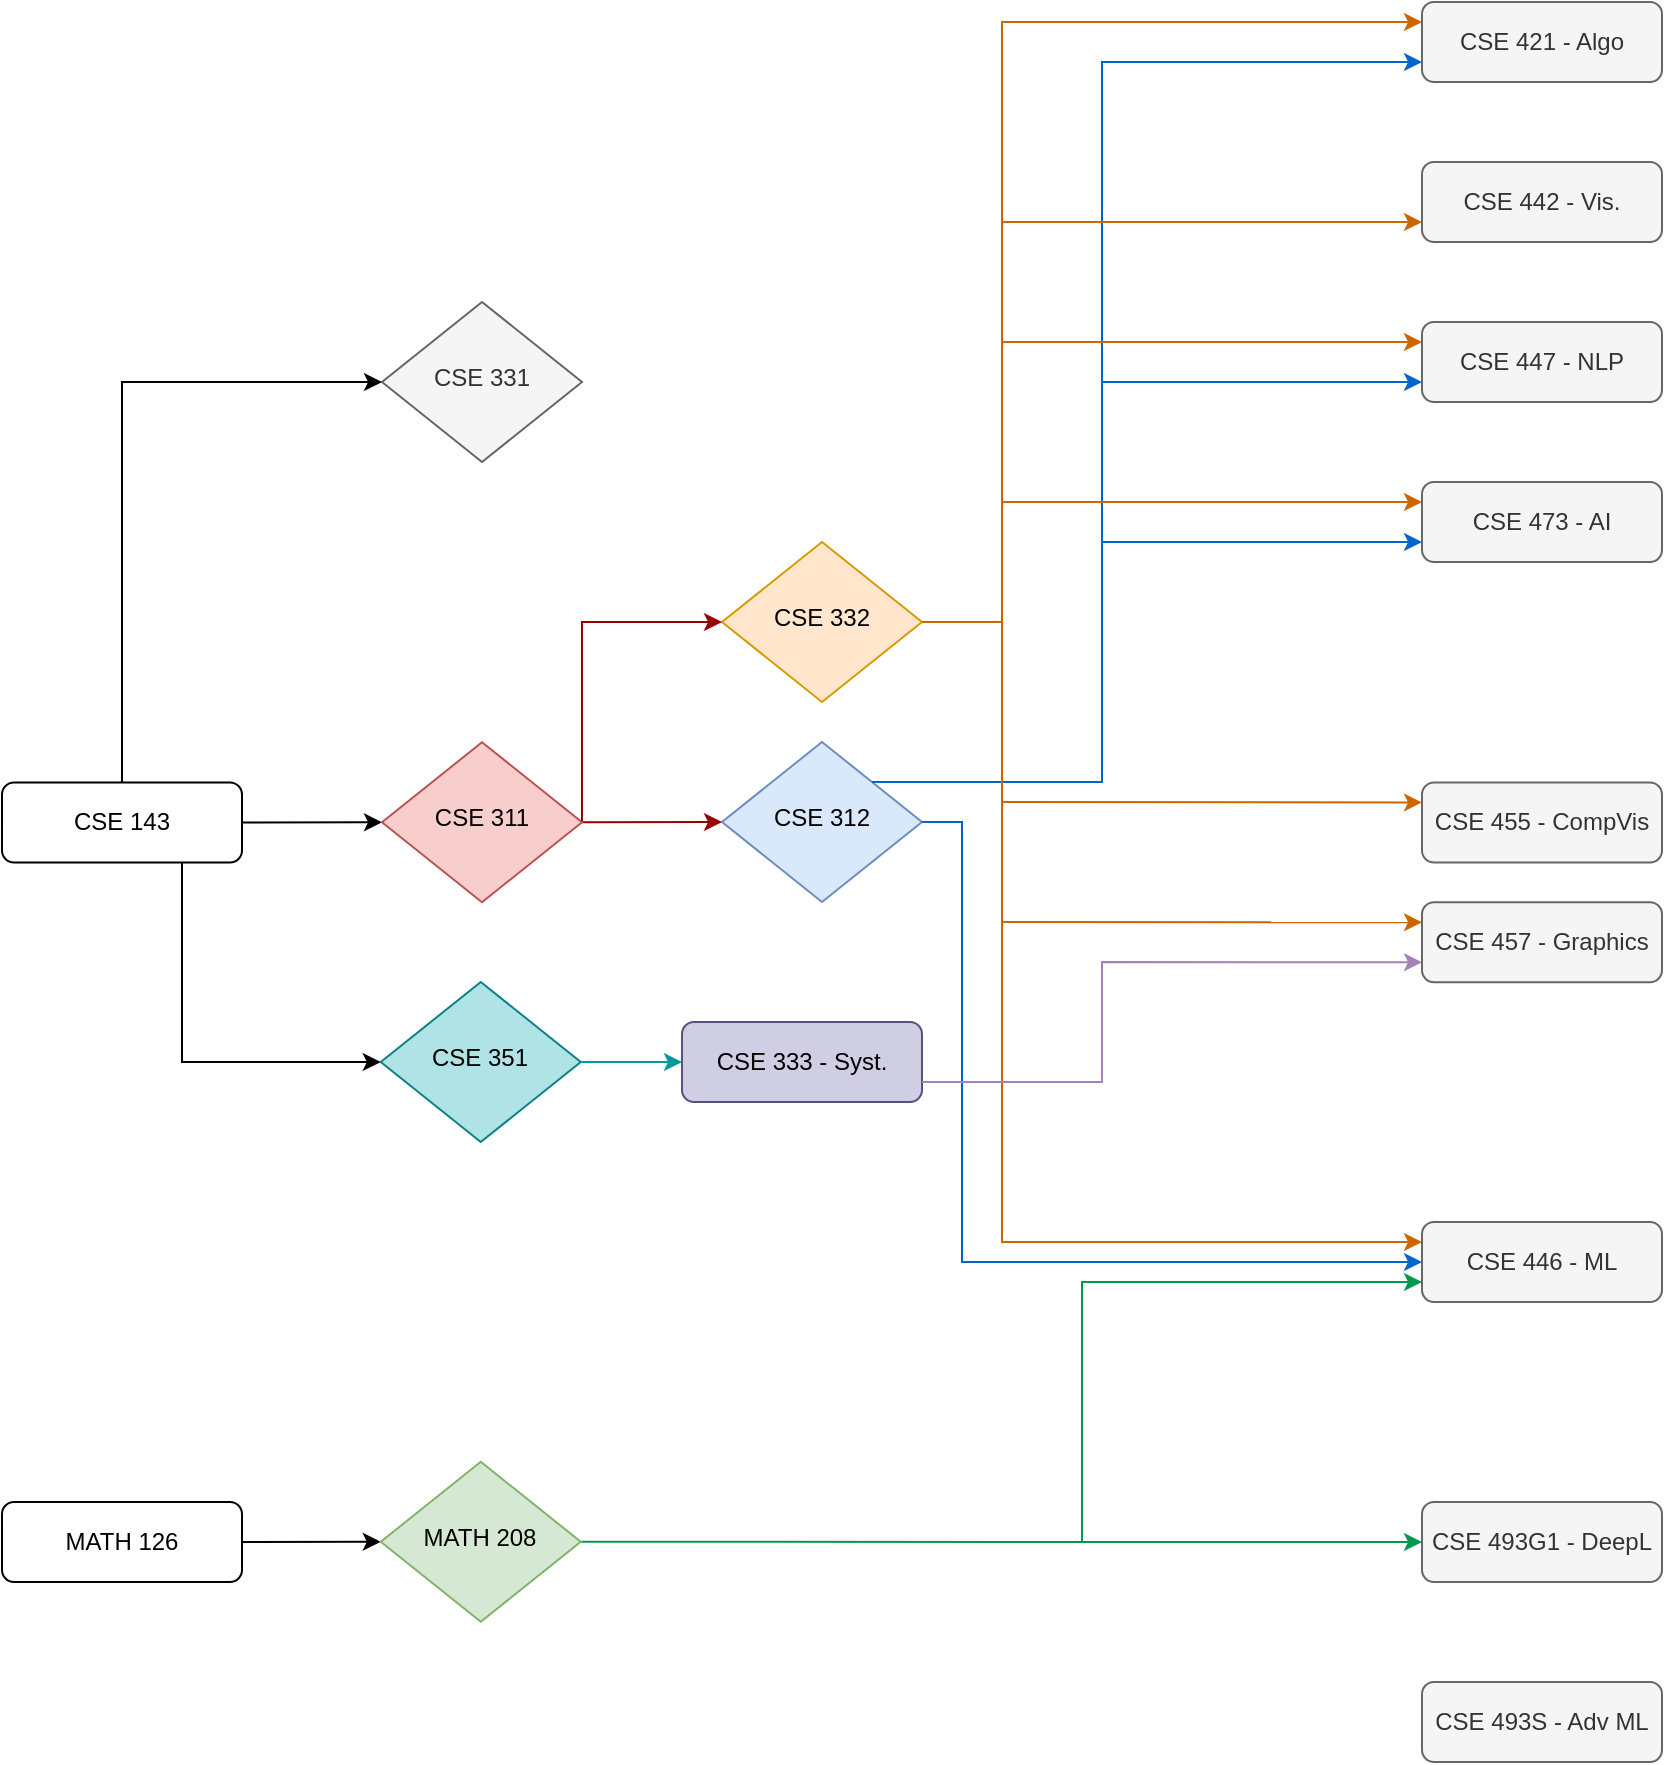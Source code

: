 <mxfile version="24.8.6">
  <diagram id="C5RBs43oDa-KdzZeNtuy" name="Page-1">
    <mxGraphModel dx="2139" dy="833" grid="1" gridSize="10" guides="1" tooltips="1" connect="1" arrows="1" fold="1" page="1" pageScale="1" pageWidth="827" pageHeight="1169" math="0" shadow="0">
      <root>
        <mxCell id="WIyWlLk6GJQsqaUBKTNV-0" />
        <mxCell id="WIyWlLk6GJQsqaUBKTNV-1" parent="WIyWlLk6GJQsqaUBKTNV-0" />
        <mxCell id="yJDKLL-mW4QxloJMJQi_-3" value="" style="endArrow=classic;html=1;rounded=0;exitX=1;exitY=0.5;exitDx=0;exitDy=0;entryX=0;entryY=0.5;entryDx=0;entryDy=0;" parent="WIyWlLk6GJQsqaUBKTNV-1" source="yJDKLL-mW4QxloJMJQi_-0" target="yJDKLL-mW4QxloJMJQi_-2" edge="1">
          <mxGeometry width="50" height="50" relative="1" as="geometry">
            <mxPoint x="-650" y="470" as="sourcePoint" />
            <mxPoint x="-600" y="420" as="targetPoint" />
          </mxGeometry>
        </mxCell>
        <mxCell id="yJDKLL-mW4QxloJMJQi_-9" value="CSE 312" style="rhombus;whiteSpace=wrap;html=1;shadow=0;fontFamily=Helvetica;fontSize=12;align=center;strokeWidth=1;spacing=6;spacingTop=-4;fillColor=#dae8fc;strokeColor=#6c8ebf;" parent="WIyWlLk6GJQsqaUBKTNV-1" vertex="1">
          <mxGeometry x="-400" y="430" width="100" height="80" as="geometry" />
        </mxCell>
        <mxCell id="yJDKLL-mW4QxloJMJQi_-12" value="CSE 332" style="rhombus;whiteSpace=wrap;html=1;shadow=0;fontFamily=Helvetica;fontSize=12;align=center;strokeWidth=1;spacing=6;spacingTop=-4;fillColor=#ffe6cc;strokeColor=#d79b00;" parent="WIyWlLk6GJQsqaUBKTNV-1" vertex="1">
          <mxGeometry x="-400" y="330" width="100" height="80" as="geometry" />
        </mxCell>
        <mxCell id="yJDKLL-mW4QxloJMJQi_-13" value="" style="endArrow=classic;html=1;rounded=0;entryX=0;entryY=0.5;entryDx=0;entryDy=0;exitX=1;exitY=0.5;exitDx=0;exitDy=0;strokeColor=#990000;" parent="WIyWlLk6GJQsqaUBKTNV-1" source="WIyWlLk6GJQsqaUBKTNV-6" target="yJDKLL-mW4QxloJMJQi_-12" edge="1">
          <mxGeometry width="50" height="50" relative="1" as="geometry">
            <mxPoint x="-440" y="540" as="sourcePoint" />
            <mxPoint x="-420" y="290" as="targetPoint" />
            <Array as="points">
              <mxPoint x="-470" y="370" />
            </Array>
          </mxGeometry>
        </mxCell>
        <mxCell id="yJDKLL-mW4QxloJMJQi_-14" value="CSE 331" style="rhombus;whiteSpace=wrap;html=1;shadow=0;fontFamily=Helvetica;fontSize=12;align=center;strokeWidth=1;spacing=6;spacingTop=-4;fillColor=#f5f5f5;fontColor=#333333;strokeColor=#666666;" parent="WIyWlLk6GJQsqaUBKTNV-1" vertex="1">
          <mxGeometry x="-570" y="210" width="100" height="80" as="geometry" />
        </mxCell>
        <mxCell id="yJDKLL-mW4QxloJMJQi_-19" value="" style="endArrow=classic;html=1;rounded=0;entryX=0;entryY=0.5;entryDx=0;entryDy=0;exitX=0.5;exitY=0;exitDx=0;exitDy=0;" parent="WIyWlLk6GJQsqaUBKTNV-1" source="WIyWlLk6GJQsqaUBKTNV-3" target="yJDKLL-mW4QxloJMJQi_-14" edge="1">
          <mxGeometry width="50" height="50" relative="1" as="geometry">
            <mxPoint x="-630" y="440" as="sourcePoint" />
            <mxPoint x="-660" y="370" as="targetPoint" />
            <Array as="points">
              <mxPoint x="-700" y="250" />
            </Array>
          </mxGeometry>
        </mxCell>
        <mxCell id="yJDKLL-mW4QxloJMJQi_-20" value="CSE 351" style="rhombus;whiteSpace=wrap;html=1;shadow=0;fontFamily=Helvetica;fontSize=12;align=center;strokeWidth=1;spacing=6;spacingTop=-4;fillColor=#b0e3e6;strokeColor=#0e8088;" parent="WIyWlLk6GJQsqaUBKTNV-1" vertex="1">
          <mxGeometry x="-570.62" y="550" width="100" height="80" as="geometry" />
        </mxCell>
        <mxCell id="yJDKLL-mW4QxloJMJQi_-21" value="" style="endArrow=classic;html=1;rounded=0;entryX=0;entryY=0.5;entryDx=0;entryDy=0;exitX=0.75;exitY=1;exitDx=0;exitDy=0;" parent="WIyWlLk6GJQsqaUBKTNV-1" source="WIyWlLk6GJQsqaUBKTNV-3" target="yJDKLL-mW4QxloJMJQi_-20" edge="1">
          <mxGeometry width="50" height="50" relative="1" as="geometry">
            <mxPoint x="-660" y="530" as="sourcePoint" />
            <mxPoint x="-580" y="346.35" as="targetPoint" />
            <Array as="points">
              <mxPoint x="-670" y="590" />
            </Array>
          </mxGeometry>
        </mxCell>
        <mxCell id="yJDKLL-mW4QxloJMJQi_-23" value="" style="endArrow=classic;html=1;rounded=0;exitX=1;exitY=0.5;exitDx=0;exitDy=0;entryX=0;entryY=0.5;entryDx=0;entryDy=0;" parent="WIyWlLk6GJQsqaUBKTNV-1" source="WIyWlLk6GJQsqaUBKTNV-3" target="WIyWlLk6GJQsqaUBKTNV-6" edge="1">
          <mxGeometry width="50" height="50" relative="1" as="geometry">
            <mxPoint x="-620" y="560" as="sourcePoint" />
            <mxPoint x="-570" y="510" as="targetPoint" />
          </mxGeometry>
        </mxCell>
        <mxCell id="yJDKLL-mW4QxloJMJQi_-26" value="CSE 421 - Algo" style="rounded=1;whiteSpace=wrap;html=1;fillColor=#f5f5f5;fontColor=#333333;strokeColor=#666666;" parent="WIyWlLk6GJQsqaUBKTNV-1" vertex="1">
          <mxGeometry x="-50" y="60" width="120" height="40" as="geometry" />
        </mxCell>
        <mxCell id="yJDKLL-mW4QxloJMJQi_-28" value="" style="endArrow=classic;html=1;rounded=0;exitX=1;exitY=0.5;exitDx=0;exitDy=0;entryX=0;entryY=0.25;entryDx=0;entryDy=0;strokeColor=#CC6600;" parent="WIyWlLk6GJQsqaUBKTNV-1" source="yJDKLL-mW4QxloJMJQi_-12" target="yJDKLL-mW4QxloJMJQi_-26" edge="1">
          <mxGeometry width="50" height="50" relative="1" as="geometry">
            <mxPoint x="-220" y="600" as="sourcePoint" />
            <mxPoint x="-170" y="550" as="targetPoint" />
            <Array as="points">
              <mxPoint x="-260" y="370" />
              <mxPoint x="-260" y="70" />
            </Array>
          </mxGeometry>
        </mxCell>
        <mxCell id="yJDKLL-mW4QxloJMJQi_-30" value="CSE 442 - Vis." style="rounded=1;whiteSpace=wrap;html=1;fillColor=#f5f5f5;fontColor=#333333;strokeColor=#666666;" parent="WIyWlLk6GJQsqaUBKTNV-1" vertex="1">
          <mxGeometry x="-50" y="140.0" width="120" height="40" as="geometry" />
        </mxCell>
        <mxCell id="yJDKLL-mW4QxloJMJQi_-33" value="CSE 446 - ML" style="rounded=1;whiteSpace=wrap;html=1;fillColor=#f5f5f5;fontColor=#333333;strokeColor=#666666;" parent="WIyWlLk6GJQsqaUBKTNV-1" vertex="1">
          <mxGeometry x="-50" y="670" width="120" height="40" as="geometry" />
        </mxCell>
        <mxCell id="yJDKLL-mW4QxloJMJQi_-34" value="" style="endArrow=classic;html=1;rounded=0;exitX=1;exitY=0.5;exitDx=0;exitDy=0;entryX=0;entryY=0.75;entryDx=0;entryDy=0;strokeColor=#00994D;" parent="WIyWlLk6GJQsqaUBKTNV-1" source="yJDKLL-mW4QxloJMJQi_-2" target="yJDKLL-mW4QxloJMJQi_-33" edge="1">
          <mxGeometry width="50" height="50" relative="1" as="geometry">
            <mxPoint x="-450" y="690" as="sourcePoint" />
            <mxPoint x="-210" y="580" as="targetPoint" />
            <Array as="points">
              <mxPoint x="-220" y="830" />
              <mxPoint x="-220" y="700" />
            </Array>
          </mxGeometry>
        </mxCell>
        <mxCell id="yJDKLL-mW4QxloJMJQi_-35" value="" style="endArrow=classic;html=1;rounded=0;exitX=1;exitY=0;exitDx=0;exitDy=0;entryX=0;entryY=0.75;entryDx=0;entryDy=0;strokeColor=#0066CC;" parent="WIyWlLk6GJQsqaUBKTNV-1" source="yJDKLL-mW4QxloJMJQi_-9" target="yJDKLL-mW4QxloJMJQi_-26" edge="1">
          <mxGeometry width="50" height="50" relative="1" as="geometry">
            <mxPoint x="-260" y="510" as="sourcePoint" />
            <mxPoint x="-210" y="460" as="targetPoint" />
            <Array as="points">
              <mxPoint x="-210" y="450" />
              <mxPoint x="-210" y="90" />
            </Array>
          </mxGeometry>
        </mxCell>
        <mxCell id="yJDKLL-mW4QxloJMJQi_-36" value="" style="endArrow=classic;html=1;rounded=0;exitX=1;exitY=0.5;exitDx=0;exitDy=0;entryX=0;entryY=0.5;entryDx=0;entryDy=0;strokeColor=#0066CC;" parent="WIyWlLk6GJQsqaUBKTNV-1" source="yJDKLL-mW4QxloJMJQi_-9" target="yJDKLL-mW4QxloJMJQi_-33" edge="1">
          <mxGeometry width="50" height="50" relative="1" as="geometry">
            <mxPoint x="-250" y="550" as="sourcePoint" />
            <mxPoint x="-200" y="500" as="targetPoint" />
            <Array as="points">
              <mxPoint x="-280" y="470" />
              <mxPoint x="-280" y="690" />
            </Array>
          </mxGeometry>
        </mxCell>
        <mxCell id="yJDKLL-mW4QxloJMJQi_-37" value="" style="endArrow=classic;html=1;rounded=0;entryX=0;entryY=0.25;entryDx=0;entryDy=0;strokeColor=#CC6600;" parent="WIyWlLk6GJQsqaUBKTNV-1" target="yJDKLL-mW4QxloJMJQi_-33" edge="1">
          <mxGeometry width="50" height="50" relative="1" as="geometry">
            <mxPoint x="-260" y="370" as="sourcePoint" />
            <mxPoint x="-170" y="470" as="targetPoint" />
            <Array as="points">
              <mxPoint x="-260" y="680" />
            </Array>
          </mxGeometry>
        </mxCell>
        <mxCell id="yJDKLL-mW4QxloJMJQi_-38" value="" style="endArrow=classic;html=1;rounded=0;exitX=1;exitY=0.5;exitDx=0;exitDy=0;entryX=0;entryY=0.5;entryDx=0;entryDy=0;strokeColor=#990000;" parent="WIyWlLk6GJQsqaUBKTNV-1" source="WIyWlLk6GJQsqaUBKTNV-6" target="yJDKLL-mW4QxloJMJQi_-9" edge="1">
          <mxGeometry width="50" height="50" relative="1" as="geometry">
            <mxPoint x="-400" y="590" as="sourcePoint" />
            <mxPoint x="-350" y="540" as="targetPoint" />
            <Array as="points">
              <mxPoint x="-470" y="470" />
            </Array>
          </mxGeometry>
        </mxCell>
        <mxCell id="yJDKLL-mW4QxloJMJQi_-39" value="CSE 447 - NLP" style="rounded=1;whiteSpace=wrap;html=1;fillColor=#f5f5f5;fontColor=#333333;strokeColor=#666666;" parent="WIyWlLk6GJQsqaUBKTNV-1" vertex="1">
          <mxGeometry x="-50" y="220" width="120" height="40" as="geometry" />
        </mxCell>
        <mxCell id="yJDKLL-mW4QxloJMJQi_-40" value="" style="endArrow=classic;html=1;rounded=0;entryX=0;entryY=0.25;entryDx=0;entryDy=0;strokeColor=#CC6600;" parent="WIyWlLk6GJQsqaUBKTNV-1" target="yJDKLL-mW4QxloJMJQi_-39" edge="1">
          <mxGeometry width="50" height="50" relative="1" as="geometry">
            <mxPoint x="-260" y="230" as="sourcePoint" />
            <mxPoint x="-130" y="500" as="targetPoint" />
          </mxGeometry>
        </mxCell>
        <mxCell id="yJDKLL-mW4QxloJMJQi_-41" value="" style="endArrow=classic;html=1;rounded=0;entryX=0;entryY=0.75;entryDx=0;entryDy=0;strokeColor=#0066CC;" parent="WIyWlLk6GJQsqaUBKTNV-1" target="yJDKLL-mW4QxloJMJQi_-39" edge="1">
          <mxGeometry width="50" height="50" relative="1" as="geometry">
            <mxPoint x="-210" y="250" as="sourcePoint" />
            <mxPoint x="-120" y="580" as="targetPoint" />
          </mxGeometry>
        </mxCell>
        <mxCell id="yJDKLL-mW4QxloJMJQi_-42" value="CSE 333 - Syst." style="rounded=1;whiteSpace=wrap;html=1;fillColor=#d0cee2;strokeColor=#56517e;" parent="WIyWlLk6GJQsqaUBKTNV-1" vertex="1">
          <mxGeometry x="-420" y="570" width="120" height="40" as="geometry" />
        </mxCell>
        <mxCell id="yJDKLL-mW4QxloJMJQi_-43" value="" style="endArrow=classic;html=1;rounded=0;entryX=0;entryY=0.5;entryDx=0;entryDy=0;strokeColor=#009999;exitX=1;exitY=0.5;exitDx=0;exitDy=0;" parent="WIyWlLk6GJQsqaUBKTNV-1" source="yJDKLL-mW4QxloJMJQi_-20" target="yJDKLL-mW4QxloJMJQi_-42" edge="1">
          <mxGeometry width="50" height="50" relative="1" as="geometry">
            <mxPoint x="-470" y="590" as="sourcePoint" />
            <mxPoint x="-390" y="640" as="targetPoint" />
          </mxGeometry>
        </mxCell>
        <mxCell id="yJDKLL-mW4QxloJMJQi_-44" value="CSE 455 - CompVis" style="rounded=1;whiteSpace=wrap;html=1;fillColor=#f5f5f5;fontColor=#333333;strokeColor=#666666;" parent="WIyWlLk6GJQsqaUBKTNV-1" vertex="1">
          <mxGeometry x="-50" y="450.23" width="120" height="40" as="geometry" />
        </mxCell>
        <mxCell id="yJDKLL-mW4QxloJMJQi_-47" value="" style="endArrow=classic;html=1;rounded=0;entryX=0;entryY=0.25;entryDx=0;entryDy=0;strokeColor=#CC6600;" parent="WIyWlLk6GJQsqaUBKTNV-1" target="yJDKLL-mW4QxloJMJQi_-44" edge="1">
          <mxGeometry width="50" height="50" relative="1" as="geometry">
            <mxPoint x="-260" y="460" as="sourcePoint" />
            <mxPoint x="-150" y="530" as="targetPoint" />
          </mxGeometry>
        </mxCell>
        <mxCell id="WIyWlLk6GJQsqaUBKTNV-6" value="CSE 311" style="rhombus;whiteSpace=wrap;html=1;shadow=0;fontFamily=Helvetica;fontSize=12;align=center;strokeWidth=1;spacing=6;spacingTop=-4;fillColor=#f8cecc;strokeColor=#b85450;" parent="WIyWlLk6GJQsqaUBKTNV-1" vertex="1">
          <mxGeometry x="-570" y="430.12" width="100" height="80" as="geometry" />
        </mxCell>
        <mxCell id="yJDKLL-mW4QxloJMJQi_-2" value="MATH 208" style="rhombus;whiteSpace=wrap;html=1;shadow=0;fontFamily=Helvetica;fontSize=12;align=center;strokeWidth=1;spacing=6;spacingTop=-4;fillColor=#d5e8d4;strokeColor=#82b366;" parent="WIyWlLk6GJQsqaUBKTNV-1" vertex="1">
          <mxGeometry x="-570.62" y="789.89" width="100" height="80" as="geometry" />
        </mxCell>
        <mxCell id="yJDKLL-mW4QxloJMJQi_-0" value="MATH 126" style="rounded=1;whiteSpace=wrap;html=1;" parent="WIyWlLk6GJQsqaUBKTNV-1" vertex="1">
          <mxGeometry x="-760" y="810" width="120" height="40" as="geometry" />
        </mxCell>
        <mxCell id="WIyWlLk6GJQsqaUBKTNV-3" value="CSE 143" style="rounded=1;whiteSpace=wrap;html=1;fontSize=12;glass=0;strokeWidth=1;shadow=0;" parent="WIyWlLk6GJQsqaUBKTNV-1" vertex="1">
          <mxGeometry x="-760" y="450.23" width="120" height="40" as="geometry" />
        </mxCell>
        <mxCell id="yJDKLL-mW4QxloJMJQi_-48" value="" style="endArrow=classic;html=1;rounded=0;exitX=1;exitY=0.75;exitDx=0;exitDy=0;strokeColor=#A680B8;entryX=0;entryY=0.75;entryDx=0;entryDy=0;" parent="WIyWlLk6GJQsqaUBKTNV-1" source="yJDKLL-mW4QxloJMJQi_-42" target="yJDKLL-mW4QxloJMJQi_-49" edge="1">
          <mxGeometry width="50" height="50" relative="1" as="geometry">
            <mxPoint x="-290" y="600" as="sourcePoint" />
            <mxPoint x="-50" y="640" as="targetPoint" />
            <Array as="points">
              <mxPoint x="-210" y="600" />
              <mxPoint x="-210" y="540" />
            </Array>
          </mxGeometry>
        </mxCell>
        <mxCell id="yJDKLL-mW4QxloJMJQi_-49" value="CSE 457 - Graphics" style="rounded=1;whiteSpace=wrap;html=1;fillColor=#f5f5f5;fontColor=#333333;strokeColor=#666666;" parent="WIyWlLk6GJQsqaUBKTNV-1" vertex="1">
          <mxGeometry x="-50" y="510.12" width="120" height="40" as="geometry" />
        </mxCell>
        <mxCell id="yJDKLL-mW4QxloJMJQi_-50" value="" style="endArrow=classic;html=1;rounded=0;entryX=0;entryY=0.25;entryDx=0;entryDy=0;strokeColor=#CC6600;" parent="WIyWlLk6GJQsqaUBKTNV-1" target="yJDKLL-mW4QxloJMJQi_-49" edge="1">
          <mxGeometry width="50" height="50" relative="1" as="geometry">
            <mxPoint x="-260" y="520" as="sourcePoint" />
            <mxPoint x="-70" y="610" as="targetPoint" />
          </mxGeometry>
        </mxCell>
        <mxCell id="yJDKLL-mW4QxloJMJQi_-51" value="" style="endArrow=classic;html=1;rounded=0;entryX=0;entryY=0.75;entryDx=0;entryDy=0;strokeColor=#CC6600;" parent="WIyWlLk6GJQsqaUBKTNV-1" target="yJDKLL-mW4QxloJMJQi_-30" edge="1">
          <mxGeometry width="50" height="50" relative="1" as="geometry">
            <mxPoint x="-260" y="170" as="sourcePoint" />
            <mxPoint x="-90" y="140" as="targetPoint" />
          </mxGeometry>
        </mxCell>
        <mxCell id="yJDKLL-mW4QxloJMJQi_-52" value="CSE 473 - AI" style="rounded=1;whiteSpace=wrap;html=1;fillColor=#f5f5f5;fontColor=#333333;strokeColor=#666666;" parent="WIyWlLk6GJQsqaUBKTNV-1" vertex="1">
          <mxGeometry x="-50" y="300" width="120" height="40" as="geometry" />
        </mxCell>
        <mxCell id="yJDKLL-mW4QxloJMJQi_-53" value="" style="endArrow=classic;html=1;rounded=0;entryX=0;entryY=0.25;entryDx=0;entryDy=0;strokeColor=#CC6600;" parent="WIyWlLk6GJQsqaUBKTNV-1" target="yJDKLL-mW4QxloJMJQi_-52" edge="1">
          <mxGeometry width="50" height="50" relative="1" as="geometry">
            <mxPoint x="-260" y="310" as="sourcePoint" />
            <mxPoint x="-80" y="360" as="targetPoint" />
          </mxGeometry>
        </mxCell>
        <mxCell id="yJDKLL-mW4QxloJMJQi_-54" value="" style="endArrow=classic;html=1;rounded=0;entryX=0;entryY=0.75;entryDx=0;entryDy=0;strokeColor=#0066CC;" parent="WIyWlLk6GJQsqaUBKTNV-1" target="yJDKLL-mW4QxloJMJQi_-52" edge="1">
          <mxGeometry width="50" height="50" relative="1" as="geometry">
            <mxPoint x="-210" y="330" as="sourcePoint" />
            <mxPoint x="-80" y="319.41" as="targetPoint" />
          </mxGeometry>
        </mxCell>
        <mxCell id="yJDKLL-mW4QxloJMJQi_-55" value="CSE 493G1 - DeepL" style="rounded=1;whiteSpace=wrap;html=1;fillColor=#f5f5f5;fontColor=#333333;strokeColor=#666666;" parent="WIyWlLk6GJQsqaUBKTNV-1" vertex="1">
          <mxGeometry x="-50" y="810" width="120" height="40" as="geometry" />
        </mxCell>
        <mxCell id="yJDKLL-mW4QxloJMJQi_-56" value="" style="endArrow=classic;html=1;rounded=0;entryX=0;entryY=0.5;entryDx=0;entryDy=0;strokeColor=#00994D;" parent="WIyWlLk6GJQsqaUBKTNV-1" target="yJDKLL-mW4QxloJMJQi_-55" edge="1">
          <mxGeometry width="50" height="50" relative="1" as="geometry">
            <mxPoint x="-220" y="830" as="sourcePoint" />
            <mxPoint x="-130" y="760" as="targetPoint" />
          </mxGeometry>
        </mxCell>
        <mxCell id="yJDKLL-mW4QxloJMJQi_-57" value="CSE 493S - Adv ML" style="rounded=1;whiteSpace=wrap;html=1;fillColor=#f5f5f5;fontColor=#333333;strokeColor=#666666;" parent="WIyWlLk6GJQsqaUBKTNV-1" vertex="1">
          <mxGeometry x="-50" y="900" width="120" height="40" as="geometry" />
        </mxCell>
      </root>
    </mxGraphModel>
  </diagram>
</mxfile>
